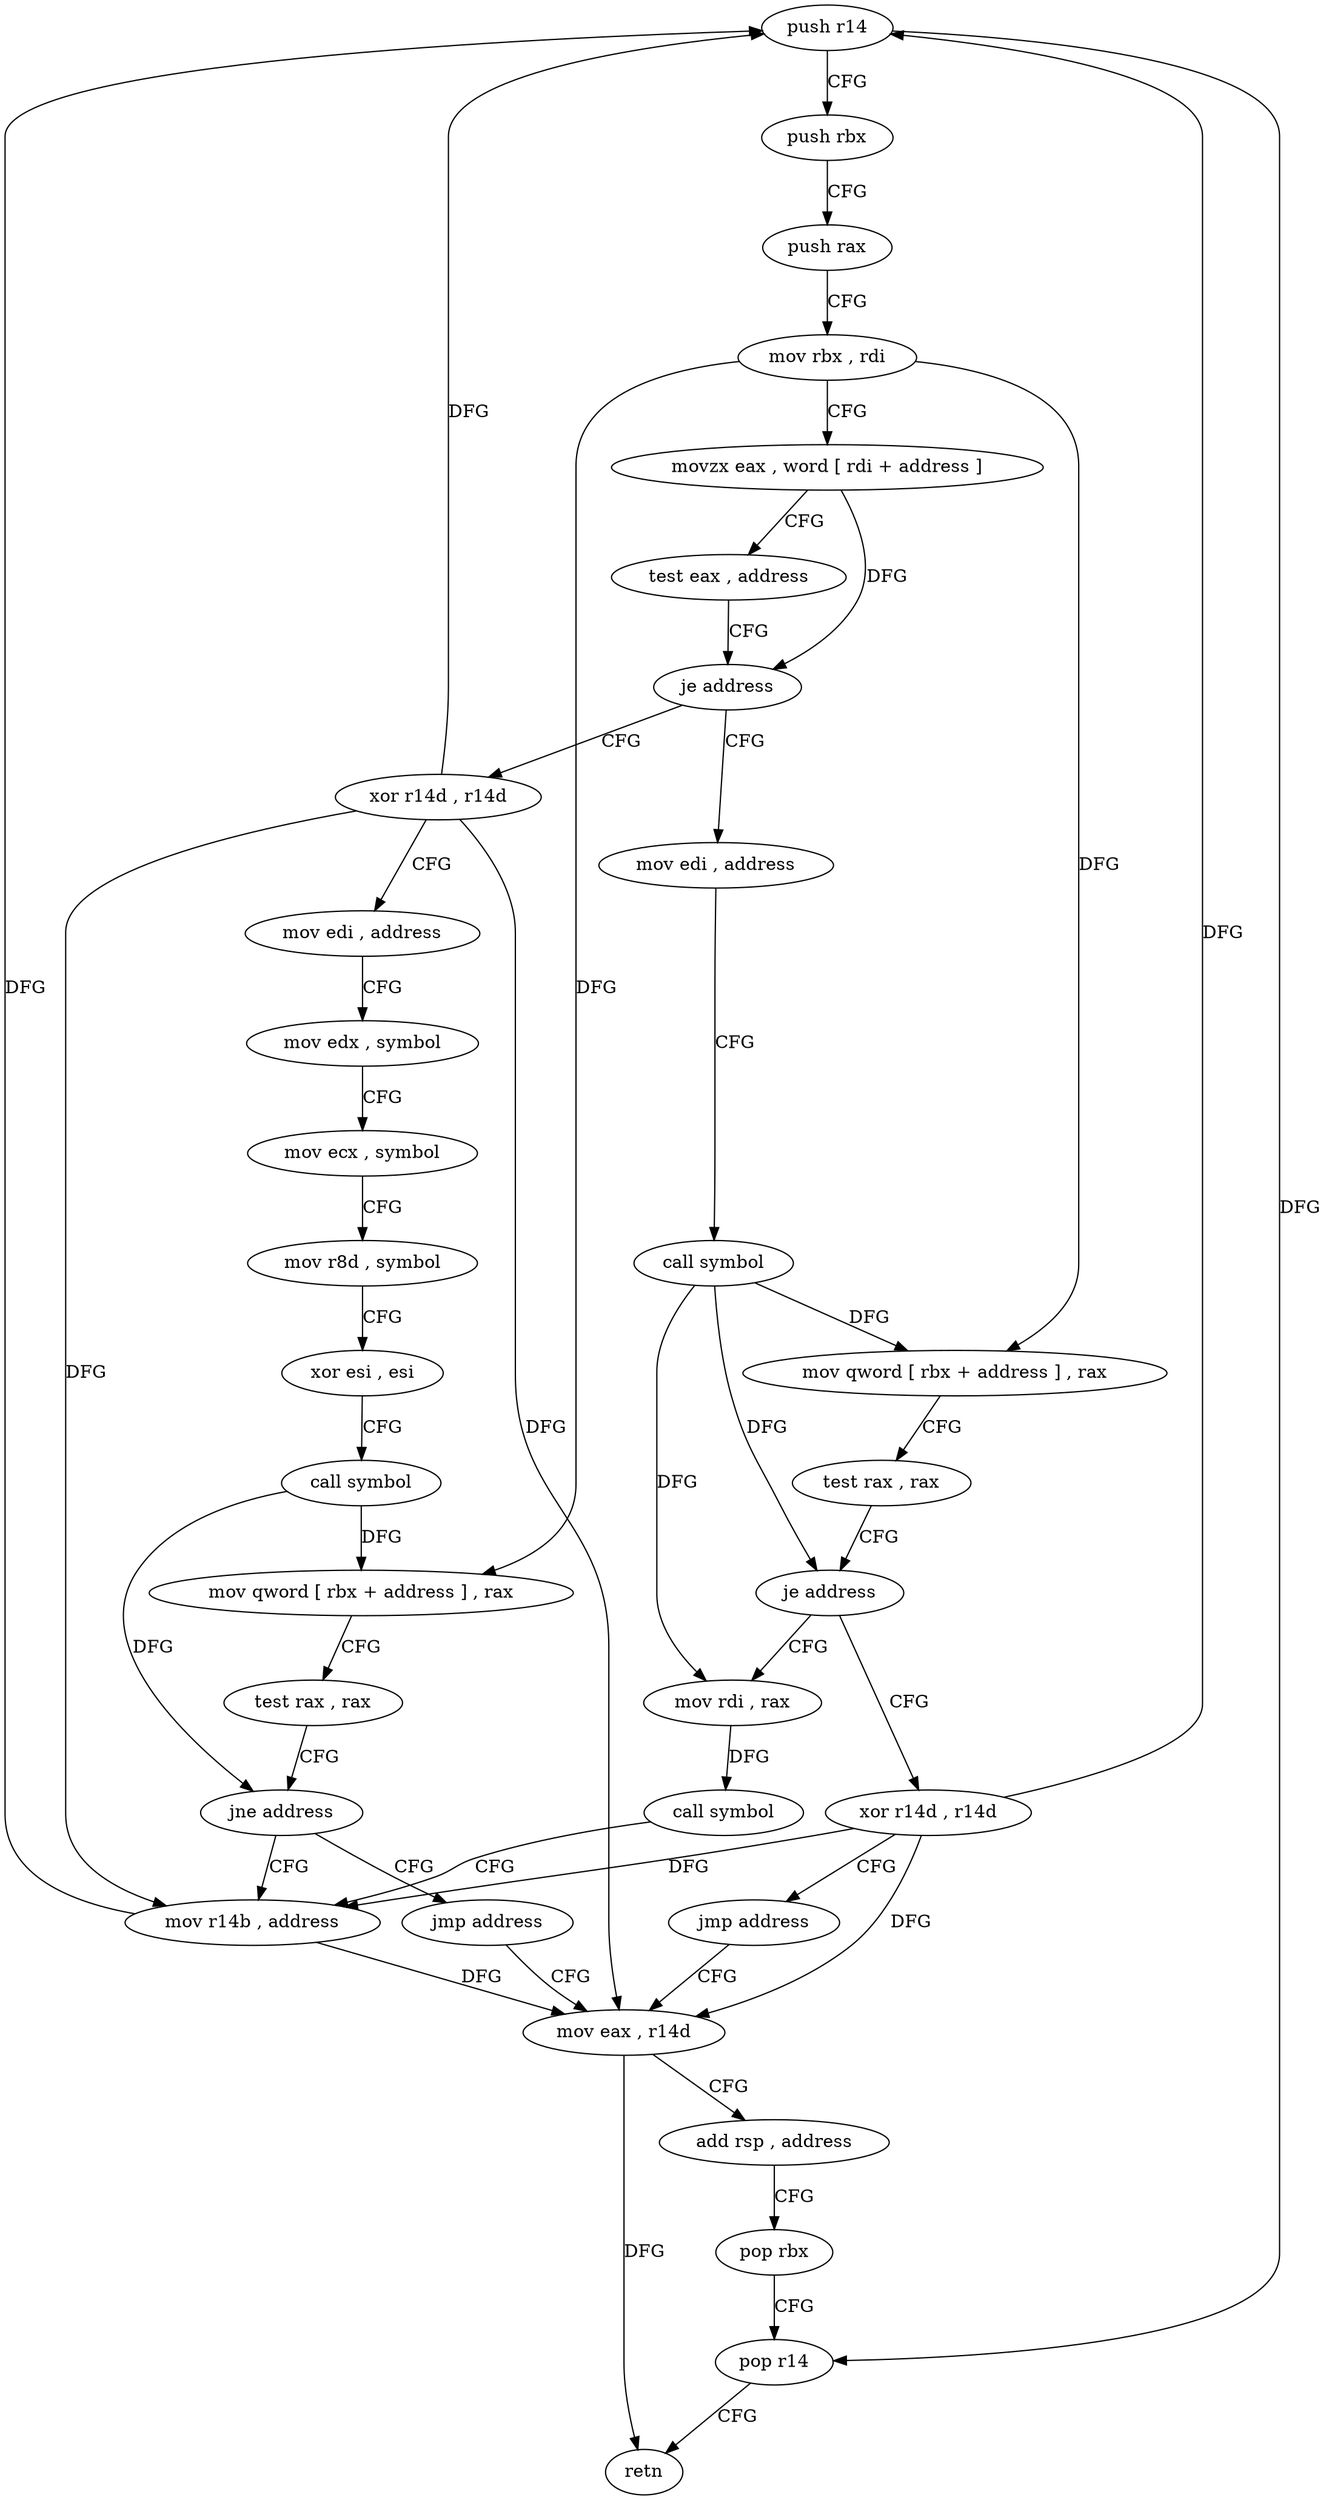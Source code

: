 digraph "func" {
"4210048" [label = "push r14" ]
"4210050" [label = "push rbx" ]
"4210051" [label = "push rax" ]
"4210052" [label = "mov rbx , rdi" ]
"4210055" [label = "movzx eax , word [ rdi + address ]" ]
"4210059" [label = "test eax , address" ]
"4210064" [label = "je address" ]
"4210108" [label = "mov edi , address" ]
"4210066" [label = "xor r14d , r14d" ]
"4210113" [label = "call symbol" ]
"4210118" [label = "mov qword [ rbx + address ] , rax" ]
"4210122" [label = "test rax , rax" ]
"4210125" [label = "je address" ]
"4210149" [label = "xor r14d , r14d" ]
"4210127" [label = "mov rdi , rax" ]
"4210069" [label = "mov edi , address" ]
"4210074" [label = "mov edx , symbol" ]
"4210079" [label = "mov ecx , symbol" ]
"4210084" [label = "mov r8d , symbol" ]
"4210090" [label = "xor esi , esi" ]
"4210092" [label = "call symbol" ]
"4210097" [label = "mov qword [ rbx + address ] , rax" ]
"4210101" [label = "test rax , rax" ]
"4210104" [label = "jne address" ]
"4210135" [label = "mov r14b , address" ]
"4210106" [label = "jmp address" ]
"4210152" [label = "jmp address" ]
"4210138" [label = "mov eax , r14d" ]
"4210130" [label = "call symbol" ]
"4210141" [label = "add rsp , address" ]
"4210145" [label = "pop rbx" ]
"4210146" [label = "pop r14" ]
"4210148" [label = "retn" ]
"4210048" -> "4210050" [ label = "CFG" ]
"4210048" -> "4210146" [ label = "DFG" ]
"4210050" -> "4210051" [ label = "CFG" ]
"4210051" -> "4210052" [ label = "CFG" ]
"4210052" -> "4210055" [ label = "CFG" ]
"4210052" -> "4210118" [ label = "DFG" ]
"4210052" -> "4210097" [ label = "DFG" ]
"4210055" -> "4210059" [ label = "CFG" ]
"4210055" -> "4210064" [ label = "DFG" ]
"4210059" -> "4210064" [ label = "CFG" ]
"4210064" -> "4210108" [ label = "CFG" ]
"4210064" -> "4210066" [ label = "CFG" ]
"4210108" -> "4210113" [ label = "CFG" ]
"4210066" -> "4210069" [ label = "CFG" ]
"4210066" -> "4210048" [ label = "DFG" ]
"4210066" -> "4210135" [ label = "DFG" ]
"4210066" -> "4210138" [ label = "DFG" ]
"4210113" -> "4210118" [ label = "DFG" ]
"4210113" -> "4210125" [ label = "DFG" ]
"4210113" -> "4210127" [ label = "DFG" ]
"4210118" -> "4210122" [ label = "CFG" ]
"4210122" -> "4210125" [ label = "CFG" ]
"4210125" -> "4210149" [ label = "CFG" ]
"4210125" -> "4210127" [ label = "CFG" ]
"4210149" -> "4210152" [ label = "CFG" ]
"4210149" -> "4210048" [ label = "DFG" ]
"4210149" -> "4210135" [ label = "DFG" ]
"4210149" -> "4210138" [ label = "DFG" ]
"4210127" -> "4210130" [ label = "DFG" ]
"4210069" -> "4210074" [ label = "CFG" ]
"4210074" -> "4210079" [ label = "CFG" ]
"4210079" -> "4210084" [ label = "CFG" ]
"4210084" -> "4210090" [ label = "CFG" ]
"4210090" -> "4210092" [ label = "CFG" ]
"4210092" -> "4210097" [ label = "DFG" ]
"4210092" -> "4210104" [ label = "DFG" ]
"4210097" -> "4210101" [ label = "CFG" ]
"4210101" -> "4210104" [ label = "CFG" ]
"4210104" -> "4210135" [ label = "CFG" ]
"4210104" -> "4210106" [ label = "CFG" ]
"4210135" -> "4210138" [ label = "DFG" ]
"4210135" -> "4210048" [ label = "DFG" ]
"4210106" -> "4210138" [ label = "CFG" ]
"4210152" -> "4210138" [ label = "CFG" ]
"4210138" -> "4210141" [ label = "CFG" ]
"4210138" -> "4210148" [ label = "DFG" ]
"4210130" -> "4210135" [ label = "CFG" ]
"4210141" -> "4210145" [ label = "CFG" ]
"4210145" -> "4210146" [ label = "CFG" ]
"4210146" -> "4210148" [ label = "CFG" ]
}
